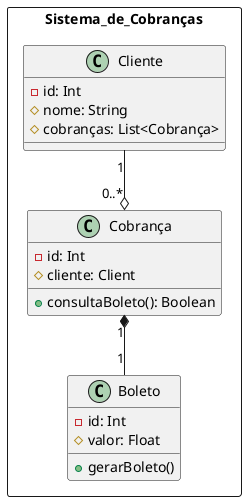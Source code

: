 @startuml sisDeCobrança
  package Sistema_de_Cobranças <<rectangle>> {
    class Cliente {
      - id: Int
      # nome: String
      # cobranças: List<Cobrança>
    }
    class Cobrança {
      - id: Int
      # cliente: Client
      + consultaBoleto(): Boolean
    }
    Cliente "1" --o "0..*" Cobrança
    class Boleto {
      - id: Int
      # valor: Float
      + gerarBoleto()
    }
    Cobrança "1" *-- "1" Boleto
  }
@enduml